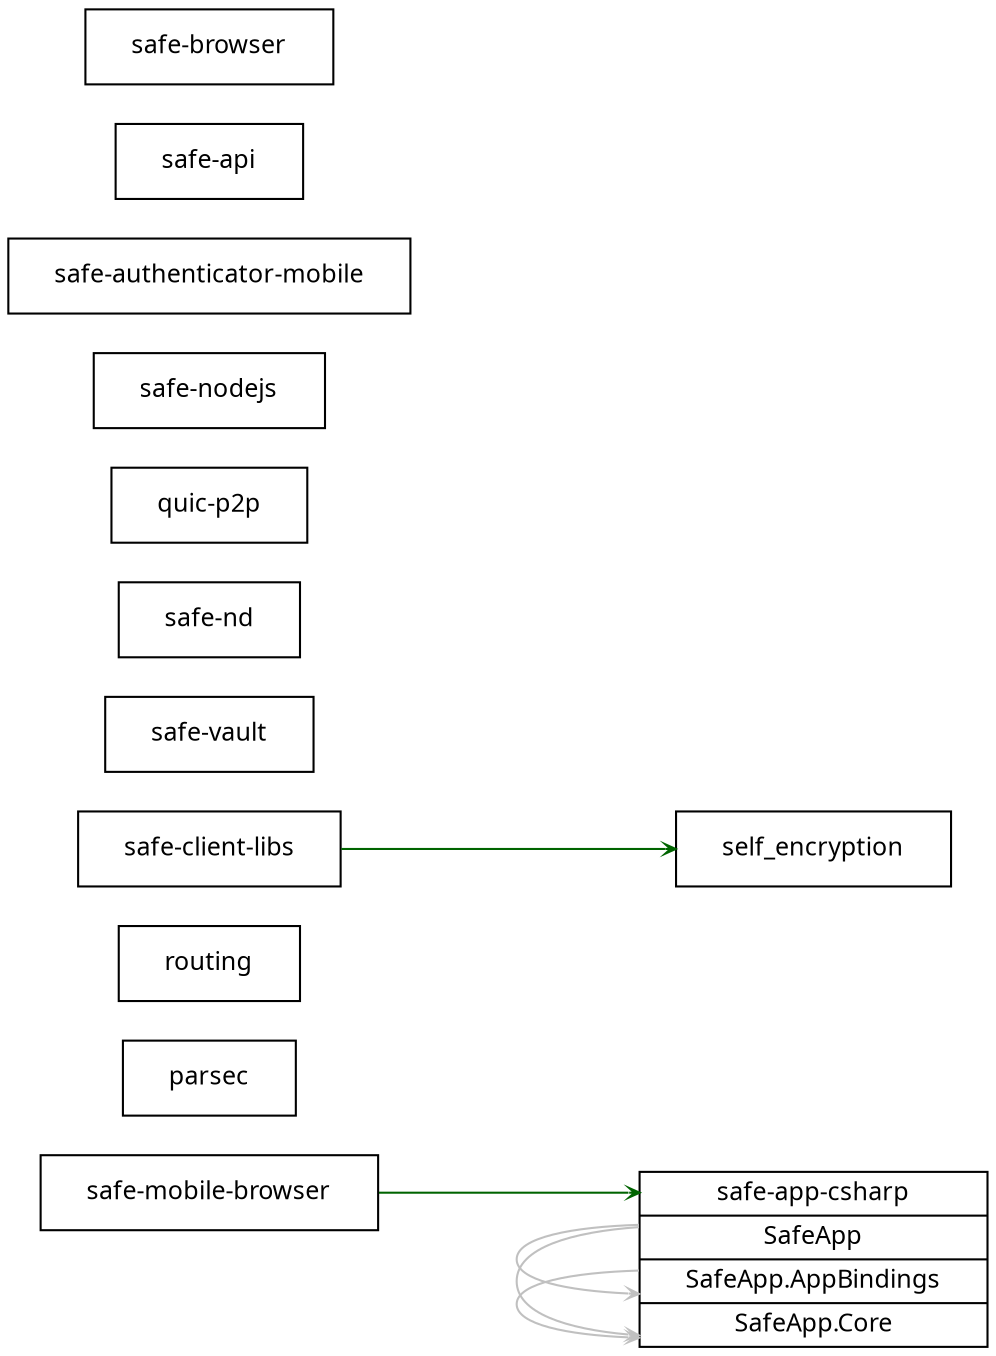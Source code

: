 digraph g {
  stylesheet = "./db.css"
  graph[
    rankdir = "LR"
    splines = "spline"
  ];
  node[
    fontsize = "12"
    margin = "0.3,0.06"
    fontname = "verdana"
    shape = "record"
  ];
  edge[
    minlen=3
    color="DarkGreen"
    arrowhead="vee"
    arrowsize=0.5
  ];

"safe-mobile-browser" [
  label = "<K_safe-mobile-browser> \N"
]

"parsec" [
  label = "<K_parsec> \N"
]

"routing" [
  label = "<K_routing> \N"
]

"safe-client-libs" [
  label = "<K_safe-client-libs> \N"
]

"safe-vault" [
  label = "<K_safe-vault> \N"
]

"safe-nd" [
  label = "<K_safe-nd> \N"
]

"quic-p2p" [
  label = "<K_quic-p2p> \N"
]

"safe-nodejs" [
  label = "<K_safe-nodejs> \N"
]

"safe-app-csharp" [
  label = "<K_safe-app-csharp> \N|<K_SafeApp> SafeApp|<K_SafeApp.AppBindings> SafeApp.AppBindings|<K_SafeApp.Core> SafeApp.Core"
]

"self_encryption" [
  label = "<K_self_encryption> \N"
]

"safe-authenticator-mobile" [
  label = "<K_safe-authenticator-mobile> \N"
]

"safe-api" [
  label = "\N"
]

"safe-browser" [
  label = "<K_safe-browser> \N"
]

"safe-app-csharp":"K_SafeApp.AppBindings" -> "safe-app-csharp":"K_SafeApp.Core"	[color="grey"]
"safe-mobile-browser":"K_safe-mobile-browser" -> "safe-app-csharp":"K_safe-app-csharp"
"safe-client-libs":"K_safe-client-libs" -> "self_encryption":"K_self_encryption"
"safe-app-csharp":"K_SafeApp" -> "safe-app-csharp":"K_SafeApp.AppBindings"	[color="grey"]
"safe-app-csharp":"K_SafeApp" -> "safe-app-csharp":"K_SafeApp.Core"	[color="grey"]
}
